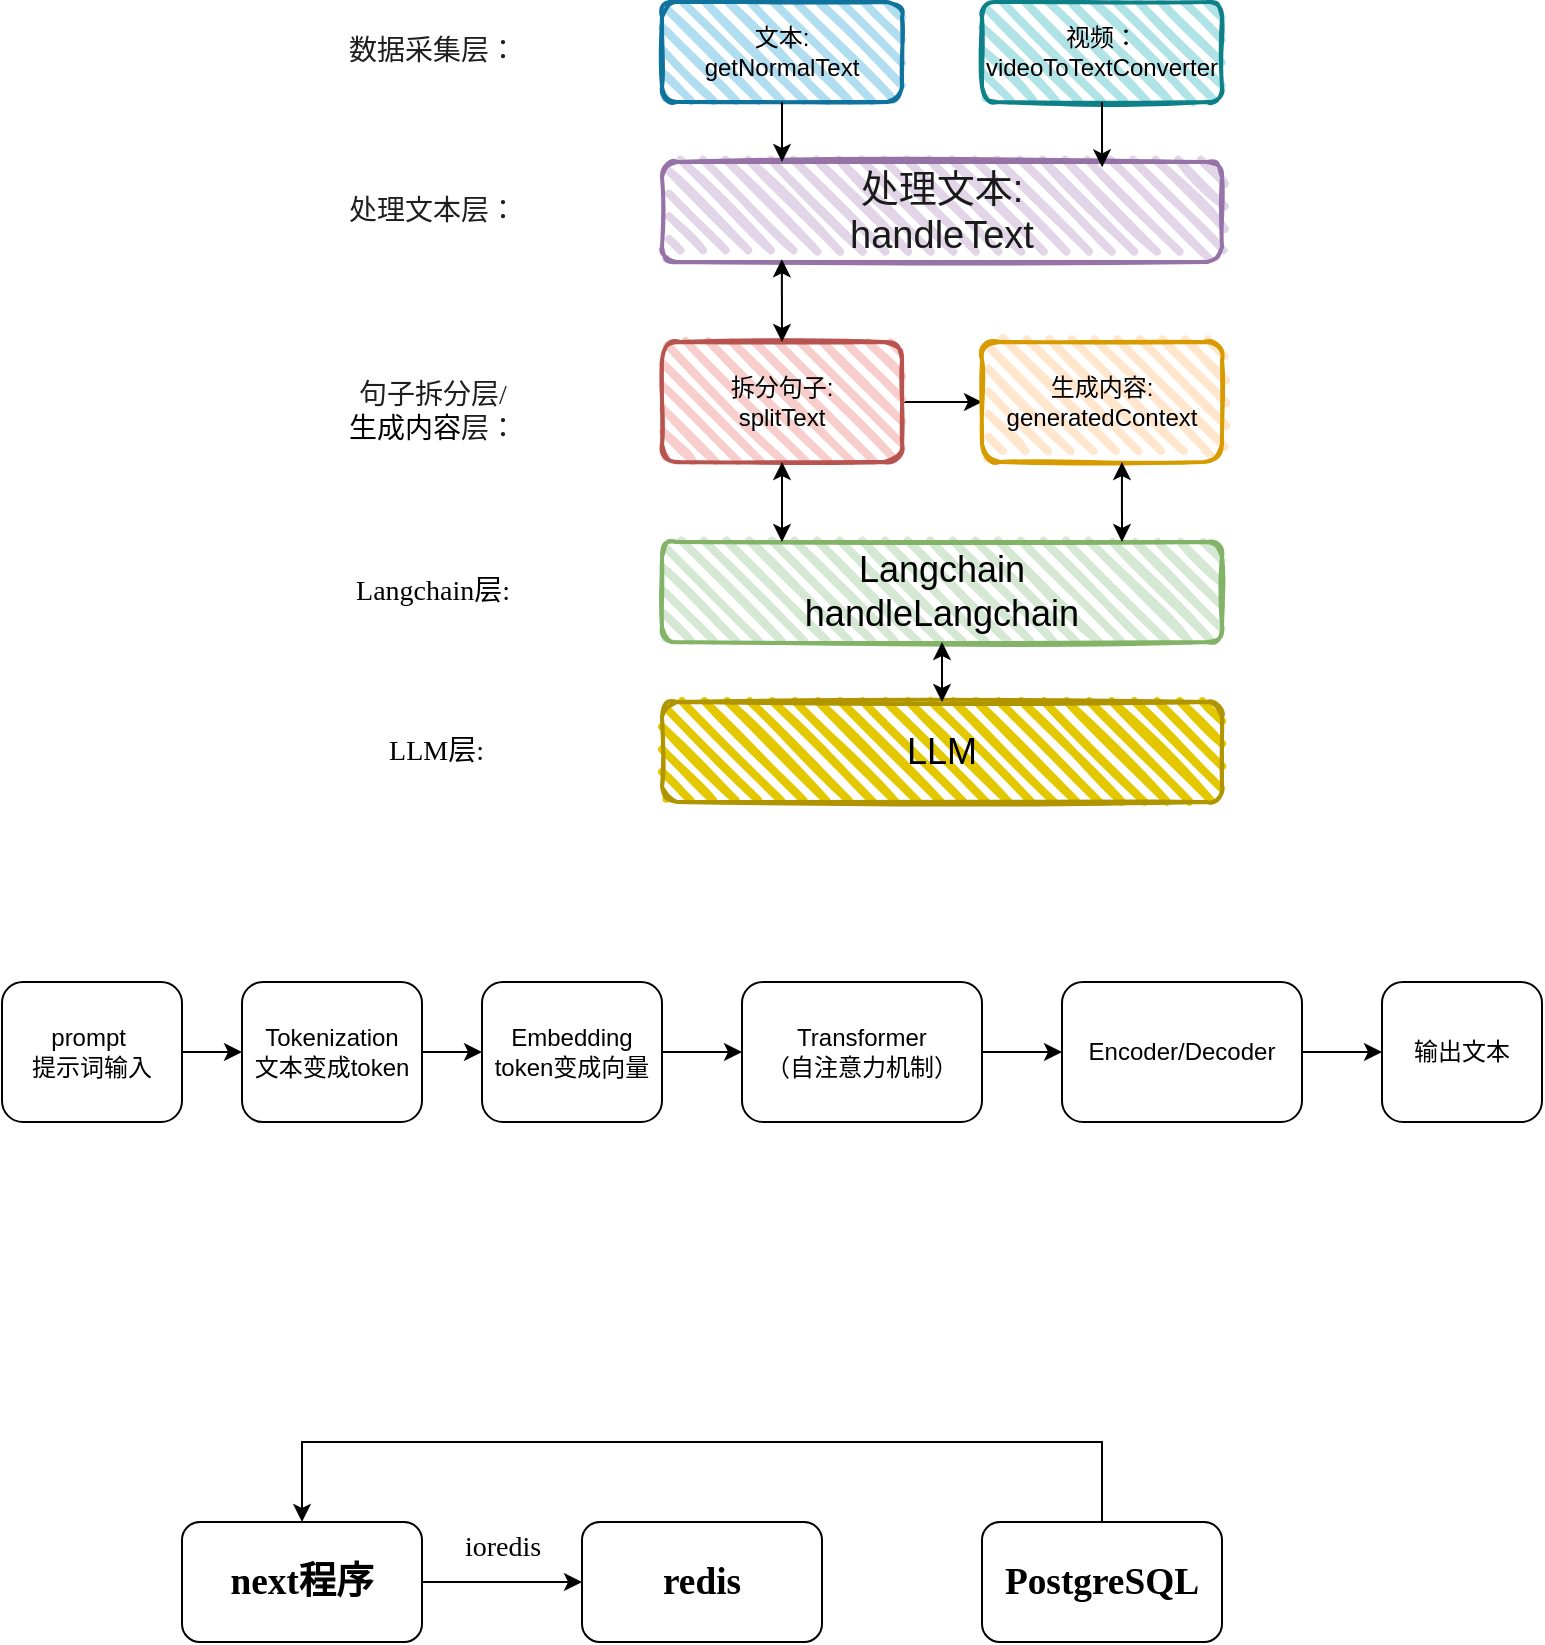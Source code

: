 <mxfile version="24.7.17">
  <diagram name="第 1 页" id="gYU9W0TBQRhG5-N19RFS">
    <mxGraphModel dx="1647" dy="1020" grid="1" gridSize="10" guides="1" tooltips="1" connect="1" arrows="1" fold="1" page="1" pageScale="1" pageWidth="827" pageHeight="1169" math="0" shadow="0">
      <root>
        <mxCell id="0" />
        <mxCell id="1" parent="0" />
        <mxCell id="h4a_0MuscMIAsqZkccJg-1" value="&lt;font style=&quot;font-size: 18px;&quot;&gt;LLM&lt;/font&gt;" style="rounded=1;whiteSpace=wrap;html=1;strokeWidth=2;fillWeight=4;hachureGap=8;hachureAngle=45;fillColor=#e3c800;sketch=1;fontColor=#000000;strokeColor=#B09500;" parent="1" vertex="1">
          <mxGeometry x="360" y="430" width="280" height="50" as="geometry" />
        </mxCell>
        <mxCell id="h4a_0MuscMIAsqZkccJg-2" value="&lt;span style=&quot;font-size: 18px;&quot;&gt;Langchain&lt;br&gt;handleLangchain&lt;/span&gt;" style="rounded=1;whiteSpace=wrap;html=1;strokeWidth=2;fillWeight=4;hachureGap=8;hachureAngle=45;fillColor=#d5e8d4;sketch=1;strokeColor=#82b366;" parent="1" vertex="1">
          <mxGeometry x="360" y="350" width="280" height="50" as="geometry" />
        </mxCell>
        <mxCell id="h4a_0MuscMIAsqZkccJg-7" style="edgeStyle=orthogonalEdgeStyle;rounded=0;orthogonalLoop=1;jettySize=auto;html=1;entryX=0;entryY=0.5;entryDx=0;entryDy=0;" parent="1" source="h4a_0MuscMIAsqZkccJg-4" target="h4a_0MuscMIAsqZkccJg-5" edge="1">
          <mxGeometry relative="1" as="geometry" />
        </mxCell>
        <mxCell id="h4a_0MuscMIAsqZkccJg-4" value="拆分句子:&lt;br&gt;splitText" style="rounded=1;whiteSpace=wrap;html=1;strokeWidth=2;fillWeight=4;hachureGap=8;hachureAngle=45;fillColor=#f8cecc;sketch=1;strokeColor=#b85450;" parent="1" vertex="1">
          <mxGeometry x="360" y="250" width="120" height="60" as="geometry" />
        </mxCell>
        <mxCell id="h4a_0MuscMIAsqZkccJg-5" value="生成内容:&lt;br&gt;generatedContext" style="rounded=1;whiteSpace=wrap;html=1;strokeWidth=2;fillWeight=4;hachureGap=8;hachureAngle=45;fillColor=#ffe6cc;sketch=1;strokeColor=#d79b00;" parent="1" vertex="1">
          <mxGeometry x="520" y="250" width="120" height="60" as="geometry" />
        </mxCell>
        <mxCell id="h4a_0MuscMIAsqZkccJg-6" value="&lt;font color=&quot;#1a1a1a&quot;&gt;&lt;span style=&quot;font-size: 19px;&quot;&gt;处理文本:&lt;br&gt;handleText&lt;/span&gt;&lt;/font&gt;" style="rounded=1;whiteSpace=wrap;html=1;strokeWidth=2;fillWeight=4;hachureGap=8;hachureAngle=45;fillColor=#e1d5e7;sketch=1;strokeColor=#9673a6;" parent="1" vertex="1">
          <mxGeometry x="360" y="160" width="280" height="50" as="geometry" />
        </mxCell>
        <mxCell id="h4a_0MuscMIAsqZkccJg-21" value="" style="endArrow=classic;startArrow=classic;html=1;rounded=0;entryX=0.5;entryY=1;entryDx=0;entryDy=0;exitX=0.5;exitY=0;exitDx=0;exitDy=0;" parent="1" source="h4a_0MuscMIAsqZkccJg-1" target="h4a_0MuscMIAsqZkccJg-2" edge="1">
          <mxGeometry width="50" height="50" relative="1" as="geometry">
            <mxPoint x="390" y="480" as="sourcePoint" />
            <mxPoint x="440" y="430" as="targetPoint" />
          </mxGeometry>
        </mxCell>
        <mxCell id="h4a_0MuscMIAsqZkccJg-22" value="" style="endArrow=classic;startArrow=classic;html=1;rounded=0;entryX=0.5;entryY=1;entryDx=0;entryDy=0;" parent="1" target="h4a_0MuscMIAsqZkccJg-4" edge="1">
          <mxGeometry width="50" height="50" relative="1" as="geometry">
            <mxPoint x="420" y="350" as="sourcePoint" />
            <mxPoint x="440" y="430" as="targetPoint" />
          </mxGeometry>
        </mxCell>
        <mxCell id="h4a_0MuscMIAsqZkccJg-23" value="" style="endArrow=classic;startArrow=classic;html=1;rounded=0;entryX=0.583;entryY=1;entryDx=0;entryDy=0;entryPerimeter=0;" parent="1" target="h4a_0MuscMIAsqZkccJg-5" edge="1">
          <mxGeometry width="50" height="50" relative="1" as="geometry">
            <mxPoint x="590" y="350" as="sourcePoint" />
            <mxPoint x="590" y="320" as="targetPoint" />
          </mxGeometry>
        </mxCell>
        <mxCell id="h4a_0MuscMIAsqZkccJg-25" value="" style="endArrow=classic;startArrow=classic;html=1;rounded=0;entryX=0.214;entryY=0.973;entryDx=0;entryDy=0;entryPerimeter=0;" parent="1" target="h4a_0MuscMIAsqZkccJg-6" edge="1">
          <mxGeometry width="50" height="50" relative="1" as="geometry">
            <mxPoint x="420" y="250" as="sourcePoint" />
            <mxPoint x="419.5" y="230" as="targetPoint" />
          </mxGeometry>
        </mxCell>
        <mxCell id="h4a_0MuscMIAsqZkccJg-26" value="文本:&lt;br&gt;getNormalText" style="rounded=1;whiteSpace=wrap;html=1;strokeWidth=2;fillWeight=4;hachureGap=8;hachureAngle=45;fillColor=#b1ddf0;sketch=1;strokeColor=#10739e;" parent="1" vertex="1">
          <mxGeometry x="360" y="80" width="120" height="50" as="geometry" />
        </mxCell>
        <mxCell id="h4a_0MuscMIAsqZkccJg-27" value="视频：&lt;br&gt;videoToTextConverter" style="rounded=1;whiteSpace=wrap;html=1;strokeWidth=2;fillWeight=4;hachureGap=8;hachureAngle=45;fillColor=#b0e3e6;sketch=1;strokeColor=#0e8088;" parent="1" vertex="1">
          <mxGeometry x="520" y="80" width="120" height="50" as="geometry" />
        </mxCell>
        <mxCell id="h4a_0MuscMIAsqZkccJg-30" style="edgeStyle=orthogonalEdgeStyle;rounded=0;orthogonalLoop=1;jettySize=auto;html=1;" parent="1" source="h4a_0MuscMIAsqZkccJg-26" edge="1">
          <mxGeometry relative="1" as="geometry">
            <mxPoint x="420" y="160" as="targetPoint" />
          </mxGeometry>
        </mxCell>
        <mxCell id="h4a_0MuscMIAsqZkccJg-31" style="edgeStyle=orthogonalEdgeStyle;rounded=0;orthogonalLoop=1;jettySize=auto;html=1;entryX=0.786;entryY=0.053;entryDx=0;entryDy=0;entryPerimeter=0;" parent="1" source="h4a_0MuscMIAsqZkccJg-27" target="h4a_0MuscMIAsqZkccJg-6" edge="1">
          <mxGeometry relative="1" as="geometry" />
        </mxCell>
        <mxCell id="CTgyaFmB8Z5NzS_yjj29-10" style="edgeStyle=orthogonalEdgeStyle;rounded=0;orthogonalLoop=1;jettySize=auto;html=1;entryX=0;entryY=0.5;entryDx=0;entryDy=0;" edge="1" parent="1" source="CTgyaFmB8Z5NzS_yjj29-1" target="CTgyaFmB8Z5NzS_yjj29-9">
          <mxGeometry relative="1" as="geometry" />
        </mxCell>
        <mxCell id="CTgyaFmB8Z5NzS_yjj29-1" value="prompt&amp;nbsp;&lt;div&gt;提示词输入&lt;/div&gt;" style="rounded=1;whiteSpace=wrap;html=1;" vertex="1" parent="1">
          <mxGeometry x="30" y="570" width="90" height="70" as="geometry" />
        </mxCell>
        <mxCell id="CTgyaFmB8Z5NzS_yjj29-12" style="edgeStyle=orthogonalEdgeStyle;rounded=0;orthogonalLoop=1;jettySize=auto;html=1;entryX=0;entryY=0.5;entryDx=0;entryDy=0;" edge="1" parent="1" source="CTgyaFmB8Z5NzS_yjj29-2" target="CTgyaFmB8Z5NzS_yjj29-8">
          <mxGeometry relative="1" as="geometry" />
        </mxCell>
        <mxCell id="CTgyaFmB8Z5NzS_yjj29-2" value="Embedding&lt;div&gt;token变成向量&lt;/div&gt;" style="rounded=1;whiteSpace=wrap;html=1;" vertex="1" parent="1">
          <mxGeometry x="270" y="570" width="90" height="70" as="geometry" />
        </mxCell>
        <mxCell id="CTgyaFmB8Z5NzS_yjj29-15" style="edgeStyle=orthogonalEdgeStyle;rounded=0;orthogonalLoop=1;jettySize=auto;html=1;entryX=0;entryY=0.5;entryDx=0;entryDy=0;" edge="1" parent="1" source="CTgyaFmB8Z5NzS_yjj29-4" target="CTgyaFmB8Z5NzS_yjj29-5">
          <mxGeometry relative="1" as="geometry" />
        </mxCell>
        <mxCell id="CTgyaFmB8Z5NzS_yjj29-4" value="Encoder/Decoder" style="rounded=1;whiteSpace=wrap;html=1;" vertex="1" parent="1">
          <mxGeometry x="560" y="570" width="120" height="70" as="geometry" />
        </mxCell>
        <mxCell id="CTgyaFmB8Z5NzS_yjj29-5" value="输出文本" style="rounded=1;whiteSpace=wrap;html=1;" vertex="1" parent="1">
          <mxGeometry x="720" y="570" width="80" height="70" as="geometry" />
        </mxCell>
        <mxCell id="CTgyaFmB8Z5NzS_yjj29-13" style="edgeStyle=orthogonalEdgeStyle;rounded=0;orthogonalLoop=1;jettySize=auto;html=1;entryX=0;entryY=0.5;entryDx=0;entryDy=0;" edge="1" parent="1" source="CTgyaFmB8Z5NzS_yjj29-8" target="CTgyaFmB8Z5NzS_yjj29-4">
          <mxGeometry relative="1" as="geometry" />
        </mxCell>
        <mxCell id="CTgyaFmB8Z5NzS_yjj29-8" value="Transformer&lt;div&gt;（自注意力机制）&lt;/div&gt;" style="rounded=1;whiteSpace=wrap;html=1;" vertex="1" parent="1">
          <mxGeometry x="400" y="570" width="120" height="70" as="geometry" />
        </mxCell>
        <mxCell id="CTgyaFmB8Z5NzS_yjj29-11" style="edgeStyle=orthogonalEdgeStyle;rounded=0;orthogonalLoop=1;jettySize=auto;html=1;entryX=0;entryY=0.5;entryDx=0;entryDy=0;" edge="1" parent="1" source="CTgyaFmB8Z5NzS_yjj29-9" target="CTgyaFmB8Z5NzS_yjj29-2">
          <mxGeometry relative="1" as="geometry" />
        </mxCell>
        <mxCell id="CTgyaFmB8Z5NzS_yjj29-9" value="Tokenization&lt;br&gt;文本变成token" style="rounded=1;whiteSpace=wrap;html=1;" vertex="1" parent="1">
          <mxGeometry x="150" y="570" width="90" height="70" as="geometry" />
        </mxCell>
        <mxCell id="CTgyaFmB8Z5NzS_yjj29-16" value="&lt;p class=&quot;MsoNormal&quot;&gt;&lt;span style=&quot;font-family: 宋体; color: rgb(31, 31, 31); letter-spacing: 0pt; font-size: 10.5pt; background: rgb(255, 255, 255);&quot; class=&quot;16&quot;&gt;&lt;font face=&quot;宋体&quot;&gt;数据采集层：&lt;/font&gt;&lt;/span&gt;&lt;/p&gt;" style="text;html=1;align=center;verticalAlign=middle;resizable=0;points=[];autosize=1;strokeColor=none;fillColor=none;" vertex="1" parent="1">
          <mxGeometry x="190" y="80" width="110" height="50" as="geometry" />
        </mxCell>
        <mxCell id="CTgyaFmB8Z5NzS_yjj29-17" value="&lt;p class=&quot;MsoNormal&quot;&gt;&lt;span style=&quot;font-family: 宋体; color: rgb(31, 31, 31); letter-spacing: 0pt; font-size: 10.5pt; background: rgb(255, 255, 255);&quot;&gt;&lt;font face=&quot;宋体&quot;&gt;处理文本层：&lt;/font&gt;&lt;/span&gt;&lt;/p&gt;" style="text;html=1;align=center;verticalAlign=middle;resizable=0;points=[];autosize=1;strokeColor=none;fillColor=none;" vertex="1" parent="1">
          <mxGeometry x="190" y="160" width="110" height="50" as="geometry" />
        </mxCell>
        <mxCell id="CTgyaFmB8Z5NzS_yjj29-18" value="&lt;p class=&quot;MsoNormal&quot;&gt;&lt;span style=&quot;font-family: 宋体; color: rgb(31, 31, 31); letter-spacing: 0pt; font-size: 10.5pt; background: rgb(255, 255, 255);&quot;&gt;&lt;font face=&quot;宋体&quot;&gt;句子拆分层/&lt;br&gt;&lt;/font&gt;&lt;/span&gt;&lt;span style=&quot;font-family: 宋体; font-size: 10.5pt; background-color: initial;&quot;&gt;生成内容&lt;/span&gt;&lt;span style=&quot;font-family: 宋体; background-color: rgb(255, 255, 255); color: rgb(31, 31, 31); font-size: 10.5pt; letter-spacing: 0pt;&quot;&gt;层：&lt;/span&gt;&lt;/p&gt;" style="text;html=1;align=center;verticalAlign=middle;resizable=0;points=[];autosize=1;strokeColor=none;fillColor=none;" vertex="1" parent="1">
          <mxGeometry x="190" y="250" width="110" height="70" as="geometry" />
        </mxCell>
        <mxCell id="CTgyaFmB8Z5NzS_yjj29-19" value="&lt;p class=&quot;MsoNormal&quot;&gt;&lt;span style=&quot;mso-spacerun:&#39;yes&#39;;font-family:宋体;mso-ascii-font-family:&#39;Times New Roman&#39;;&lt;br/&gt;mso-hansi-font-family:&#39;Times New Roman&#39;;font-size:10.5pt;mso-font-kerning:1.0pt;&quot;&gt;&lt;font face=&quot;Times New Roman&quot;&gt;Langchain&lt;/font&gt;&lt;font face=&quot;宋体&quot;&gt;层:&lt;/font&gt;&lt;/span&gt;&lt;/p&gt;" style="text;html=1;align=center;verticalAlign=middle;resizable=0;points=[];autosize=1;strokeColor=none;fillColor=none;" vertex="1" parent="1">
          <mxGeometry x="195" y="350" width="100" height="50" as="geometry" />
        </mxCell>
        <mxCell id="CTgyaFmB8Z5NzS_yjj29-20" value="&lt;p class=&quot;MsoNormal&quot;&gt;&lt;span style=&quot;mso-spacerun:&#39;yes&#39;;font-family:宋体;mso-ascii-font-family:&#39;Times New Roman&#39;;&lt;br/&gt;mso-hansi-font-family:&#39;Times New Roman&#39;;font-size:10.5pt;mso-font-kerning:1.0pt;&quot;&gt;&amp;nbsp;&lt;font face=&quot;Times New Roman&quot;&gt;LLM&lt;/font&gt;&lt;font face=&quot;宋体&quot;&gt;层:&lt;/font&gt;&lt;/span&gt;&lt;/p&gt;" style="text;html=1;align=center;verticalAlign=middle;resizable=0;points=[];autosize=1;strokeColor=none;fillColor=none;" vertex="1" parent="1">
          <mxGeometry x="200" y="430" width="90" height="50" as="geometry" />
        </mxCell>
        <mxCell id="CTgyaFmB8Z5NzS_yjj29-21" value="&lt;p class=&quot;MsoNormal&quot;&gt;&lt;font face=&quot;Times New Roman&quot;&gt;&lt;span style=&quot;font-size: 18.667px;&quot;&gt;&lt;b&gt;redis&lt;/b&gt;&lt;/span&gt;&lt;/font&gt;&lt;/p&gt;" style="rounded=1;whiteSpace=wrap;html=1;" vertex="1" parent="1">
          <mxGeometry x="320" y="840" width="120" height="60" as="geometry" />
        </mxCell>
        <mxCell id="CTgyaFmB8Z5NzS_yjj29-25" style="edgeStyle=orthogonalEdgeStyle;rounded=0;orthogonalLoop=1;jettySize=auto;html=1;entryX=0.5;entryY=0;entryDx=0;entryDy=0;" edge="1" parent="1" source="CTgyaFmB8Z5NzS_yjj29-22" target="CTgyaFmB8Z5NzS_yjj29-23">
          <mxGeometry relative="1" as="geometry">
            <Array as="points">
              <mxPoint x="580" y="800" />
              <mxPoint x="180" y="800" />
            </Array>
          </mxGeometry>
        </mxCell>
        <mxCell id="CTgyaFmB8Z5NzS_yjj29-22" value="&lt;p class=&quot;MsoNormal&quot;&gt;&lt;b&gt;&lt;span style=&quot;font-family: 黑体; font-size: 14pt;&quot;&gt;&lt;font face=&quot;Times New Roman&quot;&gt;PostgreSQL&lt;/font&gt;&lt;/span&gt;&lt;/b&gt;&lt;/p&gt;" style="rounded=1;whiteSpace=wrap;html=1;" vertex="1" parent="1">
          <mxGeometry x="520" y="840" width="120" height="60" as="geometry" />
        </mxCell>
        <mxCell id="CTgyaFmB8Z5NzS_yjj29-24" style="edgeStyle=orthogonalEdgeStyle;rounded=0;orthogonalLoop=1;jettySize=auto;html=1;entryX=0;entryY=0.5;entryDx=0;entryDy=0;" edge="1" parent="1" source="CTgyaFmB8Z5NzS_yjj29-23" target="CTgyaFmB8Z5NzS_yjj29-21">
          <mxGeometry relative="1" as="geometry" />
        </mxCell>
        <mxCell id="CTgyaFmB8Z5NzS_yjj29-23" value="&lt;p class=&quot;MsoNormal&quot;&gt;&lt;font face=&quot;Times New Roman&quot;&gt;&lt;span style=&quot;font-size: 18.667px;&quot;&gt;&lt;b&gt;next程序&lt;/b&gt;&lt;/span&gt;&lt;/font&gt;&lt;/p&gt;" style="rounded=1;whiteSpace=wrap;html=1;" vertex="1" parent="1">
          <mxGeometry x="120" y="840" width="120" height="60" as="geometry" />
        </mxCell>
        <mxCell id="CTgyaFmB8Z5NzS_yjj29-28" value="&lt;p class=&quot;MsoNormal&quot;&gt;&lt;span style=&quot;mso-spacerun:&#39;yes&#39;;font-family:宋体;mso-ascii-font-family:&#39;Times New Roman&#39;;&lt;br/&gt;mso-hansi-font-family:&#39;Times New Roman&#39;;font-size:10.5pt;mso-font-kerning:1.0pt;&quot;&gt;&lt;font face=&quot;Times New Roman&quot;&gt;ioredis&lt;/font&gt;&lt;/span&gt;&lt;/p&gt;" style="text;html=1;align=center;verticalAlign=middle;resizable=0;points=[];autosize=1;strokeColor=none;fillColor=none;" vertex="1" parent="1">
          <mxGeometry x="250" y="828" width="60" height="50" as="geometry" />
        </mxCell>
      </root>
    </mxGraphModel>
  </diagram>
</mxfile>
